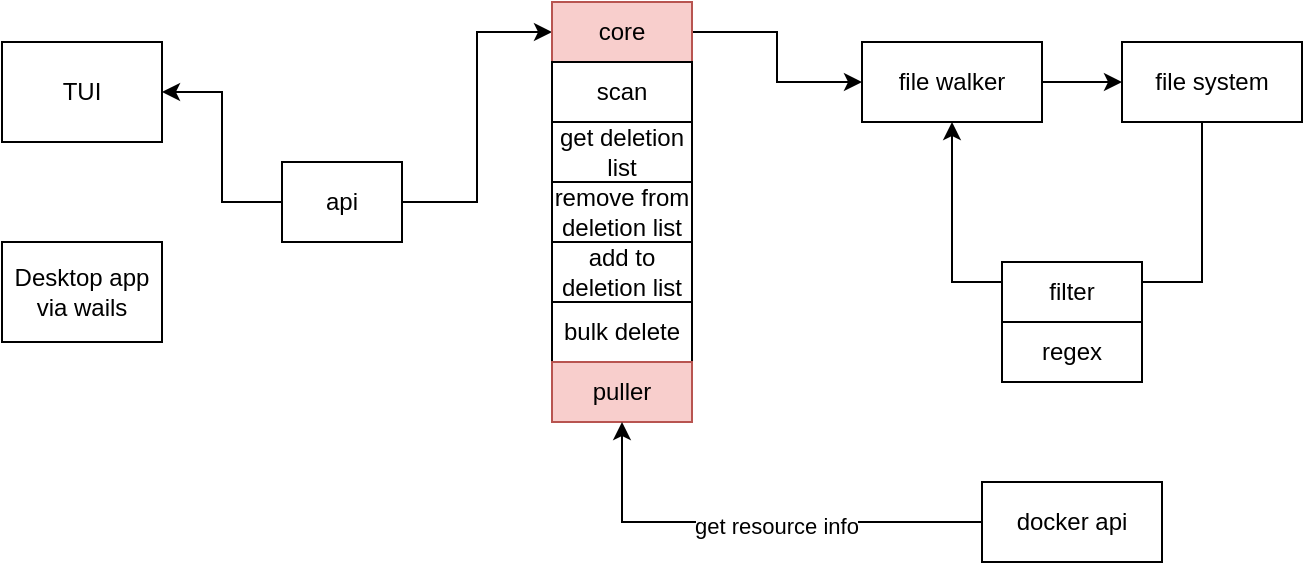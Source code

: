 <mxfile version="20.7.4" type="github"><diagram id="43ZZMcv69YKYLRcWUHyA" name="Page-1"><mxGraphModel dx="954" dy="552" grid="1" gridSize="10" guides="1" tooltips="1" connect="1" arrows="1" fold="1" page="1" pageScale="1" pageWidth="850" pageHeight="1100" math="0" shadow="0"><root><mxCell id="0"/><mxCell id="1" parent="0"/><mxCell id="Xsr7J8vGaKBQLw3XWc8B-4" style="edgeStyle=orthogonalEdgeStyle;rounded=0;orthogonalLoop=1;jettySize=auto;html=1;entryX=1;entryY=0.5;entryDx=0;entryDy=0;" edge="1" parent="1" source="Xsr7J8vGaKBQLw3XWc8B-1" target="Xsr7J8vGaKBQLw3XWc8B-2"><mxGeometry relative="1" as="geometry"/></mxCell><mxCell id="Xsr7J8vGaKBQLw3XWc8B-26" style="edgeStyle=orthogonalEdgeStyle;rounded=0;orthogonalLoop=1;jettySize=auto;html=1;entryX=0;entryY=0.5;entryDx=0;entryDy=0;" edge="1" parent="1" source="Xsr7J8vGaKBQLw3XWc8B-1" target="Xsr7J8vGaKBQLw3XWc8B-20"><mxGeometry relative="1" as="geometry"/></mxCell><mxCell id="Xsr7J8vGaKBQLw3XWc8B-1" value="api" style="rounded=0;whiteSpace=wrap;html=1;" vertex="1" parent="1"><mxGeometry x="220" y="200" width="60" height="40" as="geometry"/></mxCell><mxCell id="Xsr7J8vGaKBQLw3XWc8B-2" value="TUI" style="rounded=0;whiteSpace=wrap;html=1;" vertex="1" parent="1"><mxGeometry x="80" y="140" width="80" height="50" as="geometry"/></mxCell><mxCell id="Xsr7J8vGaKBQLw3XWc8B-3" value="Desktop app via wails" style="rounded=0;whiteSpace=wrap;html=1;" vertex="1" parent="1"><mxGeometry x="80" y="240" width="80" height="50" as="geometry"/></mxCell><mxCell id="Xsr7J8vGaKBQLw3XWc8B-12" value="" style="group" vertex="1" connectable="0" parent="1"><mxGeometry x="510" y="140" width="220" height="170" as="geometry"/></mxCell><mxCell id="Xsr7J8vGaKBQLw3XWc8B-5" value="file walker" style="rounded=0;whiteSpace=wrap;html=1;" vertex="1" parent="Xsr7J8vGaKBQLw3XWc8B-12"><mxGeometry width="90" height="40" as="geometry"/></mxCell><mxCell id="Xsr7J8vGaKBQLw3XWc8B-9" style="edgeStyle=orthogonalEdgeStyle;rounded=0;orthogonalLoop=1;jettySize=auto;html=1;entryX=0.5;entryY=1;entryDx=0;entryDy=0;" edge="1" parent="Xsr7J8vGaKBQLw3XWc8B-12" source="Xsr7J8vGaKBQLw3XWc8B-6" target="Xsr7J8vGaKBQLw3XWc8B-5"><mxGeometry relative="1" as="geometry"><Array as="points"><mxPoint x="170" y="120"/><mxPoint x="45" y="120"/></Array></mxGeometry></mxCell><mxCell id="Xsr7J8vGaKBQLw3XWc8B-6" value="file system" style="rounded=0;whiteSpace=wrap;html=1;" vertex="1" parent="Xsr7J8vGaKBQLw3XWc8B-12"><mxGeometry x="130" width="90" height="40" as="geometry"/></mxCell><mxCell id="Xsr7J8vGaKBQLw3XWc8B-8" style="edgeStyle=orthogonalEdgeStyle;rounded=0;orthogonalLoop=1;jettySize=auto;html=1;entryX=0;entryY=0.5;entryDx=0;entryDy=0;" edge="1" parent="Xsr7J8vGaKBQLw3XWc8B-12" source="Xsr7J8vGaKBQLw3XWc8B-5" target="Xsr7J8vGaKBQLw3XWc8B-6"><mxGeometry relative="1" as="geometry"/></mxCell><mxCell id="Xsr7J8vGaKBQLw3XWc8B-10" value="filter" style="rounded=0;whiteSpace=wrap;html=1;" vertex="1" parent="Xsr7J8vGaKBQLw3XWc8B-12"><mxGeometry x="70" y="110" width="70" height="30" as="geometry"/></mxCell><mxCell id="Xsr7J8vGaKBQLw3XWc8B-11" value="regex" style="rounded=0;whiteSpace=wrap;html=1;" vertex="1" parent="Xsr7J8vGaKBQLw3XWc8B-12"><mxGeometry x="70" y="140" width="70" height="30" as="geometry"/></mxCell><mxCell id="Xsr7J8vGaKBQLw3XWc8B-27" style="edgeStyle=orthogonalEdgeStyle;rounded=0;orthogonalLoop=1;jettySize=auto;html=1;entryX=0;entryY=0.5;entryDx=0;entryDy=0;" edge="1" parent="1" source="Xsr7J8vGaKBQLw3XWc8B-20" target="Xsr7J8vGaKBQLw3XWc8B-5"><mxGeometry relative="1" as="geometry"/></mxCell><mxCell id="Xsr7J8vGaKBQLw3XWc8B-20" value="core" style="rounded=0;whiteSpace=wrap;html=1;fillColor=#f8cecc;strokeColor=#b85450;" vertex="1" parent="1"><mxGeometry x="355" y="120" width="70" height="30" as="geometry"/></mxCell><mxCell id="Xsr7J8vGaKBQLw3XWc8B-21" value="scan" style="rounded=0;whiteSpace=wrap;html=1;" vertex="1" parent="1"><mxGeometry x="355" y="150" width="70" height="30" as="geometry"/></mxCell><mxCell id="Xsr7J8vGaKBQLw3XWc8B-22" value="get deletion list" style="rounded=0;whiteSpace=wrap;html=1;" vertex="1" parent="1"><mxGeometry x="355" y="180" width="70" height="30" as="geometry"/></mxCell><mxCell id="Xsr7J8vGaKBQLw3XWc8B-23" value="remove from deletion list" style="rounded=0;whiteSpace=wrap;html=1;" vertex="1" parent="1"><mxGeometry x="355" y="210" width="70" height="30" as="geometry"/></mxCell><mxCell id="Xsr7J8vGaKBQLw3XWc8B-24" value="add to deletion list" style="rounded=0;whiteSpace=wrap;html=1;" vertex="1" parent="1"><mxGeometry x="355" y="240" width="70" height="30" as="geometry"/></mxCell><mxCell id="Xsr7J8vGaKBQLw3XWc8B-25" value="bulk delete" style="rounded=0;whiteSpace=wrap;html=1;" vertex="1" parent="1"><mxGeometry x="355" y="270" width="70" height="30" as="geometry"/></mxCell><mxCell id="Xsr7J8vGaKBQLw3XWc8B-28" value="puller" style="rounded=0;whiteSpace=wrap;html=1;fillColor=#f8cecc;strokeColor=#b85450;" vertex="1" parent="1"><mxGeometry x="355" y="300" width="70" height="30" as="geometry"/></mxCell><mxCell id="Xsr7J8vGaKBQLw3XWc8B-30" style="edgeStyle=orthogonalEdgeStyle;rounded=0;orthogonalLoop=1;jettySize=auto;html=1;entryX=0.5;entryY=1;entryDx=0;entryDy=0;" edge="1" parent="1" source="Xsr7J8vGaKBQLw3XWc8B-29" target="Xsr7J8vGaKBQLw3XWc8B-28"><mxGeometry relative="1" as="geometry"/></mxCell><mxCell id="Xsr7J8vGaKBQLw3XWc8B-31" value="get resource info" style="edgeLabel;html=1;align=center;verticalAlign=middle;resizable=0;points=[];" vertex="1" connectable="0" parent="Xsr7J8vGaKBQLw3XWc8B-30"><mxGeometry x="-0.102" y="2" relative="1" as="geometry"><mxPoint as="offset"/></mxGeometry></mxCell><mxCell id="Xsr7J8vGaKBQLw3XWc8B-29" value="docker api" style="rounded=0;whiteSpace=wrap;html=1;" vertex="1" parent="1"><mxGeometry x="570" y="360" width="90" height="40" as="geometry"/></mxCell></root></mxGraphModel></diagram></mxfile>
